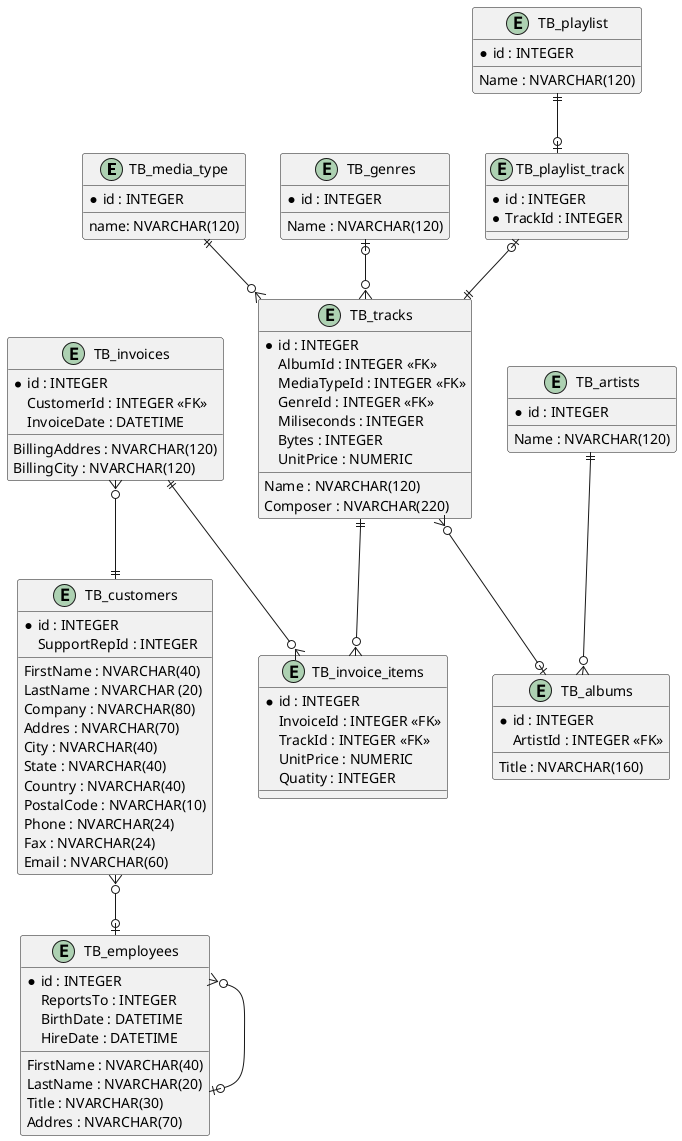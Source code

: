 @startuml teste

entity  TB_media_type{

    *id : INTEGER
    name: NVARCHAR(120)

}

entity TB_genres{
    *id : INTEGER
    Name : NVARCHAR(120)
}

entity TB_playlist{
    *id : INTEGER
    Name : NVARCHAR(120)
}

entity TB_playlist_track{
    *id : INTEGER
    *TrackId : INTEGER
}

entity TB_tracks {
    *id : INTEGER
    Name : NVARCHAR(120)
    AlbumId : INTEGER <<FK>>
    MediaTypeId : INTEGER <<FK>>
    GenreId : INTEGER <<FK>>
    Composer : NVARCHAR(220)
    Miliseconds : INTEGER
    Bytes : INTEGER
    UnitPrice : NUMERIC

}

entity TB_artists{
    *id : INTEGER
    Name : NVARCHAR(120)
}

entity TB_invoices {
    *id : INTEGER
    CustomerId : INTEGER <<FK>>
    InvoiceDate : DATETIME 
    BillingAddres : NVARCHAR(120)
    BillingCity : NVARCHAR(120)
}

entity TB_invoice_items {
    *id : INTEGER
    InvoiceId : INTEGER <<FK>>
    TrackId : INTEGER <<FK>>
    UnitPrice : NUMERIC
    Quatity : INTEGER
}

entity TB_albums {
    *id : INTEGER
    Title : NVARCHAR(160)
    ArtistId : INTEGER <<FK>>
}

entity TB_customers {
    *id : INTEGER
    FirstName : NVARCHAR(40)
    LastName : NVARCHAR (20)
    Company : NVARCHAR(80)
    Addres : NVARCHAR(70)
    City : NVARCHAR(40)
    State : NVARCHAR(40)
    Country : NVARCHAR(40)
    PostalCode : NVARCHAR(10)
    Phone : NVARCHAR(24)
    Fax : NVARCHAR(24)
    Email : NVARCHAR(60)
    SupportRepId : INTEGER
}

entity TB_employees{
    *id : INTEGER
    FirstName : NVARCHAR(40)
    LastName : NVARCHAR(20)
    Title : NVARCHAR(30)
    ReportsTo : INTEGER
    BirthDate : DATETIME
    HireDate : DATETIME
    Addres : NVARCHAR(70)
}

TB_media_type ||--o{ TB_tracks

TB_genres |o--o{ TB_tracks

TB_playlist ||--o| TB_playlist_track

TB_playlist_track |o--|| TB_tracks

TB_tracks ||--o{ TB_invoice_items

TB_tracks }o--o| TB_albums

TB_artists ||--o{ TB_albums

TB_invoices ||--o{ TB_invoice_items

TB_invoices }o--|| TB_customers

TB_customers }o--o| TB_employees

TB_employees }o--o| TB_employees



@enduml